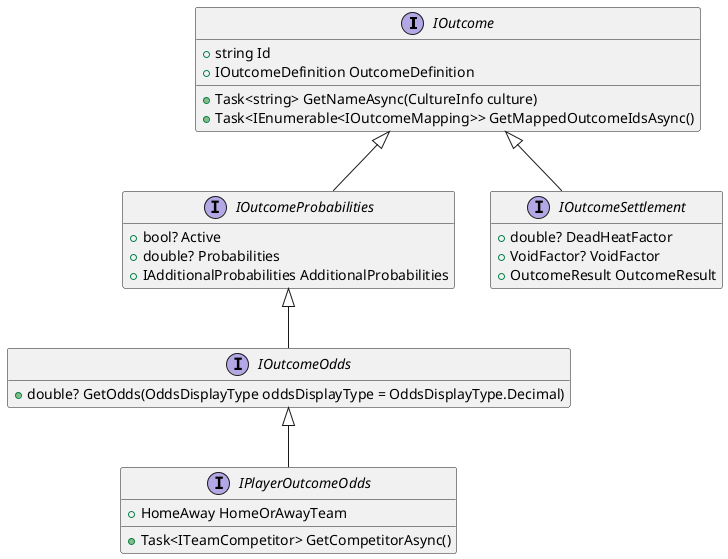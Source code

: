 @startuml

hide empty members

interface IOutcome {
  +string Id
  +IOutcomeDefinition OutcomeDefinition
  +Task<string> GetNameAsync(CultureInfo culture)
  +Task<IEnumerable<IOutcomeMapping>> GetMappedOutcomeIdsAsync()
}

interface IOutcomeProbabilities extends IOutcome {
  +bool? Active
  +double? Probabilities
  +IAdditionalProbabilities AdditionalProbabilities
}

interface IOutcomeOdds extends IOutcomeProbabilities {
  +double? GetOdds(OddsDisplayType oddsDisplayType = OddsDisplayType.Decimal)
}

interface IOutcomeSettlement extends IOutcome {
  +double? DeadHeatFactor
  +VoidFactor? VoidFactor
  +OutcomeResult OutcomeResult
}

interface IPlayerOutcomeOdds extends IOutcomeOdds {
  +HomeAway HomeOrAwayTeam
  +Task<ITeamCompetitor> GetCompetitorAsync()
}

@enduml